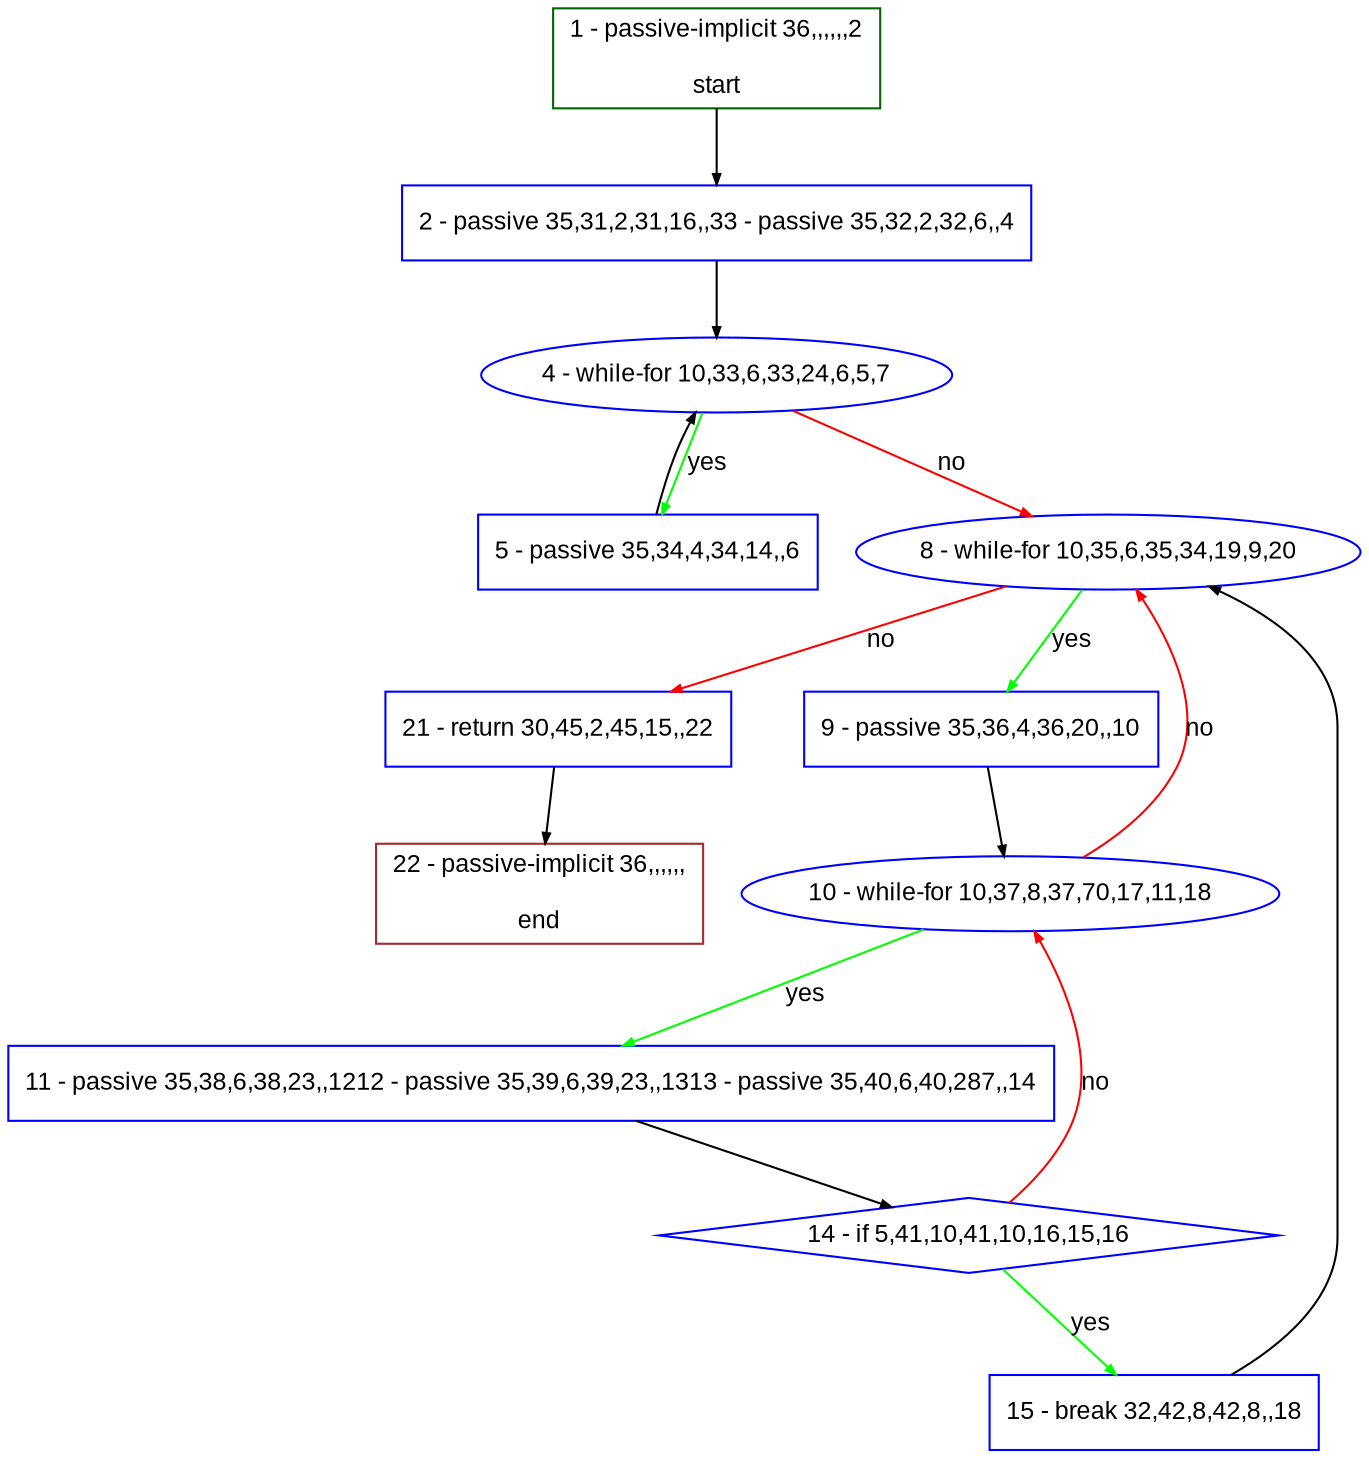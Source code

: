 digraph "" {
  graph [pack="true", label="", fontsize="12", packmode="clust", fontname="Arial", fillcolor="#FFFFCC", bgcolor="white", style="rounded,filled", compound="true"];
  node [node_initialized="no", label="", color="grey", fontsize="12", fillcolor="white", fontname="Arial", style="filled", shape="rectangle", compound="true", fixedsize="false"];
  edge [fontcolor="black", arrowhead="normal", arrowtail="none", arrowsize="0.5", ltail="", label="", color="black", fontsize="12", lhead="", fontname="Arial", dir="forward", compound="true"];
  __N1 [label="2 - passive 35,31,2,31,16,,33 - passive 35,32,2,32,6,,4", color="#0000ff", fillcolor="#ffffff", style="filled", shape="box"];
  __N2 [label="1 - passive-implicit 36,,,,,,2\n\nstart", color="#006400", fillcolor="#ffffff", style="filled", shape="box"];
  __N3 [label="4 - while-for 10,33,6,33,24,6,5,7", color="#0000ff", fillcolor="#ffffff", style="filled", shape="oval"];
  __N4 [label="5 - passive 35,34,4,34,14,,6", color="#0000ff", fillcolor="#ffffff", style="filled", shape="box"];
  __N5 [label="8 - while-for 10,35,6,35,34,19,9,20", color="#0000ff", fillcolor="#ffffff", style="filled", shape="oval"];
  __N6 [label="9 - passive 35,36,4,36,20,,10", color="#0000ff", fillcolor="#ffffff", style="filled", shape="box"];
  __N7 [label="21 - return 30,45,2,45,15,,22", color="#0000ff", fillcolor="#ffffff", style="filled", shape="box"];
  __N8 [label="10 - while-for 10,37,8,37,70,17,11,18", color="#0000ff", fillcolor="#ffffff", style="filled", shape="oval"];
  __N9 [label="11 - passive 35,38,6,38,23,,1212 - passive 35,39,6,39,23,,1313 - passive 35,40,6,40,287,,14", color="#0000ff", fillcolor="#ffffff", style="filled", shape="box"];
  __N10 [label="14 - if 5,41,10,41,10,16,15,16", color="#0000ff", fillcolor="#ffffff", style="filled", shape="diamond"];
  __N11 [label="15 - break 32,42,8,42,8,,18", color="#0000ff", fillcolor="#ffffff", style="filled", shape="box"];
  __N12 [label="22 - passive-implicit 36,,,,,,\n\nend", color="#a52a2a", fillcolor="#ffffff", style="filled", shape="box"];
  __N2 -> __N1 [arrowhead="normal", arrowtail="none", color="#000000", label="", dir="forward"];
  __N1 -> __N3 [arrowhead="normal", arrowtail="none", color="#000000", label="", dir="forward"];
  __N3 -> __N4 [arrowhead="normal", arrowtail="none", color="#00ff00", label="yes", dir="forward"];
  __N4 -> __N3 [arrowhead="normal", arrowtail="none", color="#000000", label="", dir="forward"];
  __N3 -> __N5 [arrowhead="normal", arrowtail="none", color="#ff0000", label="no", dir="forward"];
  __N5 -> __N6 [arrowhead="normal", arrowtail="none", color="#00ff00", label="yes", dir="forward"];
  __N5 -> __N7 [arrowhead="normal", arrowtail="none", color="#ff0000", label="no", dir="forward"];
  __N6 -> __N8 [arrowhead="normal", arrowtail="none", color="#000000", label="", dir="forward"];
  __N8 -> __N5 [arrowhead="normal", arrowtail="none", color="#ff0000", label="no", dir="forward"];
  __N8 -> __N9 [arrowhead="normal", arrowtail="none", color="#00ff00", label="yes", dir="forward"];
  __N9 -> __N10 [arrowhead="normal", arrowtail="none", color="#000000", label="", dir="forward"];
  __N10 -> __N8 [arrowhead="normal", arrowtail="none", color="#ff0000", label="no", dir="forward"];
  __N10 -> __N11 [arrowhead="normal", arrowtail="none", color="#00ff00", label="yes", dir="forward"];
  __N11 -> __N5 [arrowhead="normal", arrowtail="none", color="#000000", label="", dir="forward"];
  __N7 -> __N12 [arrowhead="normal", arrowtail="none", color="#000000", label="", dir="forward"];
}
